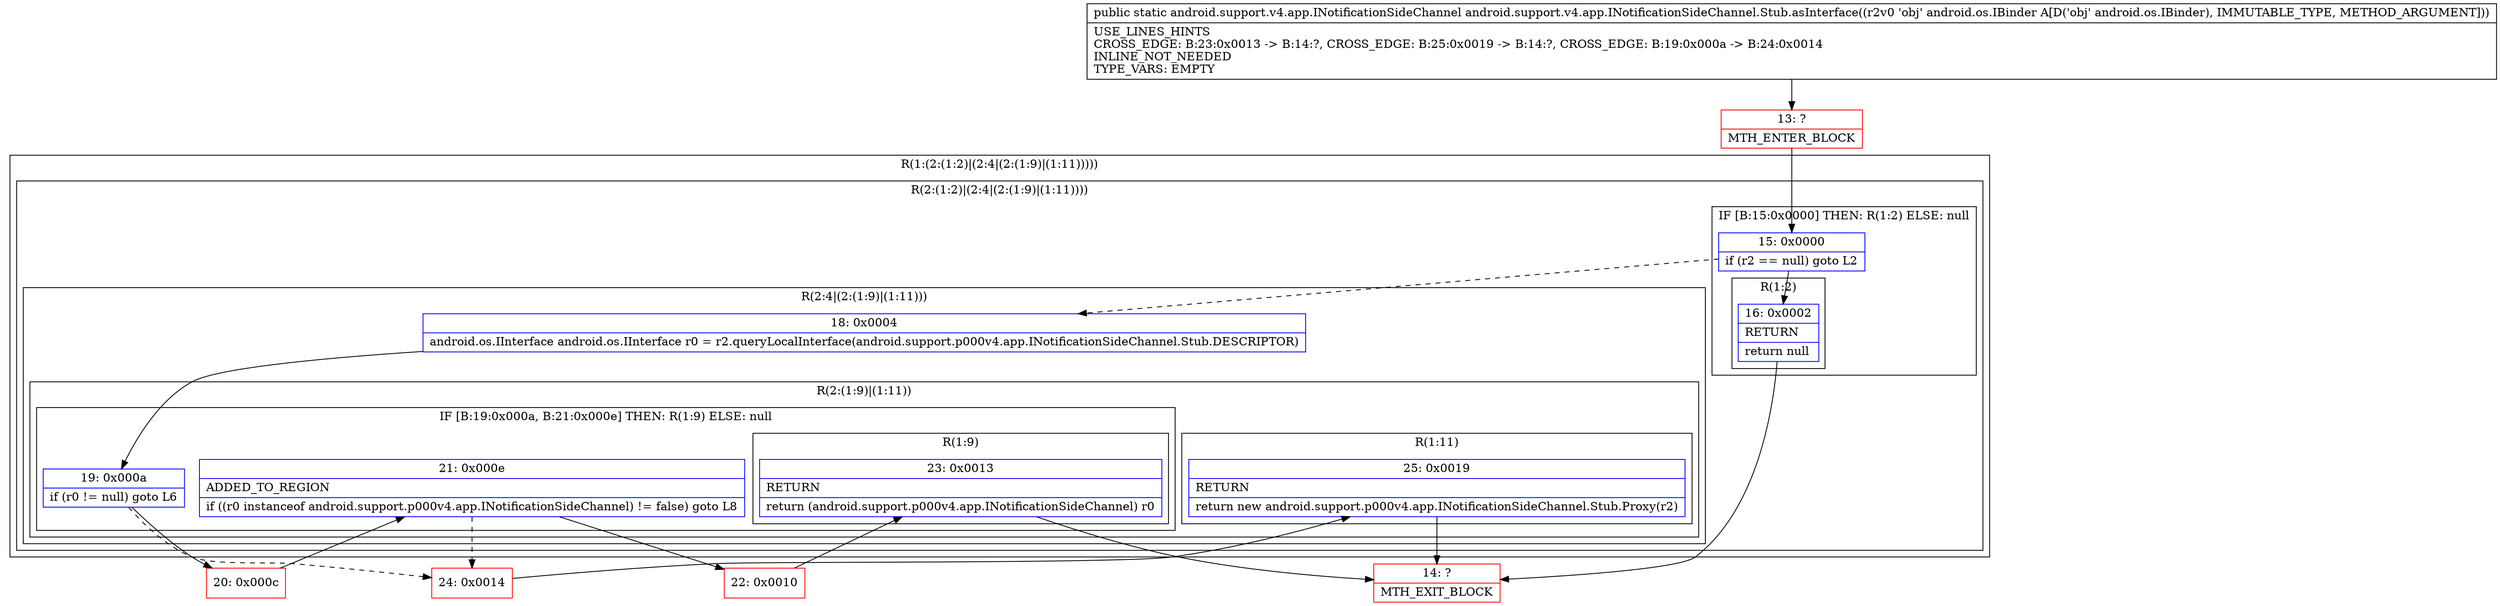 digraph "CFG forandroid.support.v4.app.INotificationSideChannel.Stub.asInterface(Landroid\/os\/IBinder;)Landroid\/support\/v4\/app\/INotificationSideChannel;" {
subgraph cluster_Region_930974404 {
label = "R(1:(2:(1:2)|(2:4|(2:(1:9)|(1:11)))))";
node [shape=record,color=blue];
subgraph cluster_Region_1008766534 {
label = "R(2:(1:2)|(2:4|(2:(1:9)|(1:11))))";
node [shape=record,color=blue];
subgraph cluster_IfRegion_1671454025 {
label = "IF [B:15:0x0000] THEN: R(1:2) ELSE: null";
node [shape=record,color=blue];
Node_15 [shape=record,label="{15\:\ 0x0000|if (r2 == null) goto L2\l}"];
subgraph cluster_Region_1024635081 {
label = "R(1:2)";
node [shape=record,color=blue];
Node_16 [shape=record,label="{16\:\ 0x0002|RETURN\l|return null\l}"];
}
}
subgraph cluster_Region_1443140252 {
label = "R(2:4|(2:(1:9)|(1:11)))";
node [shape=record,color=blue];
Node_18 [shape=record,label="{18\:\ 0x0004|android.os.IInterface android.os.IInterface r0 = r2.queryLocalInterface(android.support.p000v4.app.INotificationSideChannel.Stub.DESCRIPTOR)\l}"];
subgraph cluster_Region_1726100997 {
label = "R(2:(1:9)|(1:11))";
node [shape=record,color=blue];
subgraph cluster_IfRegion_2139529846 {
label = "IF [B:19:0x000a, B:21:0x000e] THEN: R(1:9) ELSE: null";
node [shape=record,color=blue];
Node_19 [shape=record,label="{19\:\ 0x000a|if (r0 != null) goto L6\l}"];
Node_21 [shape=record,label="{21\:\ 0x000e|ADDED_TO_REGION\l|if ((r0 instanceof android.support.p000v4.app.INotificationSideChannel) != false) goto L8\l}"];
subgraph cluster_Region_1196058726 {
label = "R(1:9)";
node [shape=record,color=blue];
Node_23 [shape=record,label="{23\:\ 0x0013|RETURN\l|return (android.support.p000v4.app.INotificationSideChannel) r0\l}"];
}
}
subgraph cluster_Region_1577633313 {
label = "R(1:11)";
node [shape=record,color=blue];
Node_25 [shape=record,label="{25\:\ 0x0019|RETURN\l|return new android.support.p000v4.app.INotificationSideChannel.Stub.Proxy(r2)\l}"];
}
}
}
}
}
Node_13 [shape=record,color=red,label="{13\:\ ?|MTH_ENTER_BLOCK\l}"];
Node_14 [shape=record,color=red,label="{14\:\ ?|MTH_EXIT_BLOCK\l}"];
Node_20 [shape=record,color=red,label="{20\:\ 0x000c}"];
Node_22 [shape=record,color=red,label="{22\:\ 0x0010}"];
Node_24 [shape=record,color=red,label="{24\:\ 0x0014}"];
MethodNode[shape=record,label="{public static android.support.v4.app.INotificationSideChannel android.support.v4.app.INotificationSideChannel.Stub.asInterface((r2v0 'obj' android.os.IBinder A[D('obj' android.os.IBinder), IMMUTABLE_TYPE, METHOD_ARGUMENT]))  | USE_LINES_HINTS\lCROSS_EDGE: B:23:0x0013 \-\> B:14:?, CROSS_EDGE: B:25:0x0019 \-\> B:14:?, CROSS_EDGE: B:19:0x000a \-\> B:24:0x0014\lINLINE_NOT_NEEDED\lTYPE_VARS: EMPTY\l}"];
MethodNode -> Node_13;Node_15 -> Node_16;
Node_15 -> Node_18[style=dashed];
Node_16 -> Node_14;
Node_18 -> Node_19;
Node_19 -> Node_20;
Node_19 -> Node_24[style=dashed];
Node_21 -> Node_22;
Node_21 -> Node_24[style=dashed];
Node_23 -> Node_14;
Node_25 -> Node_14;
Node_13 -> Node_15;
Node_20 -> Node_21;
Node_22 -> Node_23;
Node_24 -> Node_25;
}

